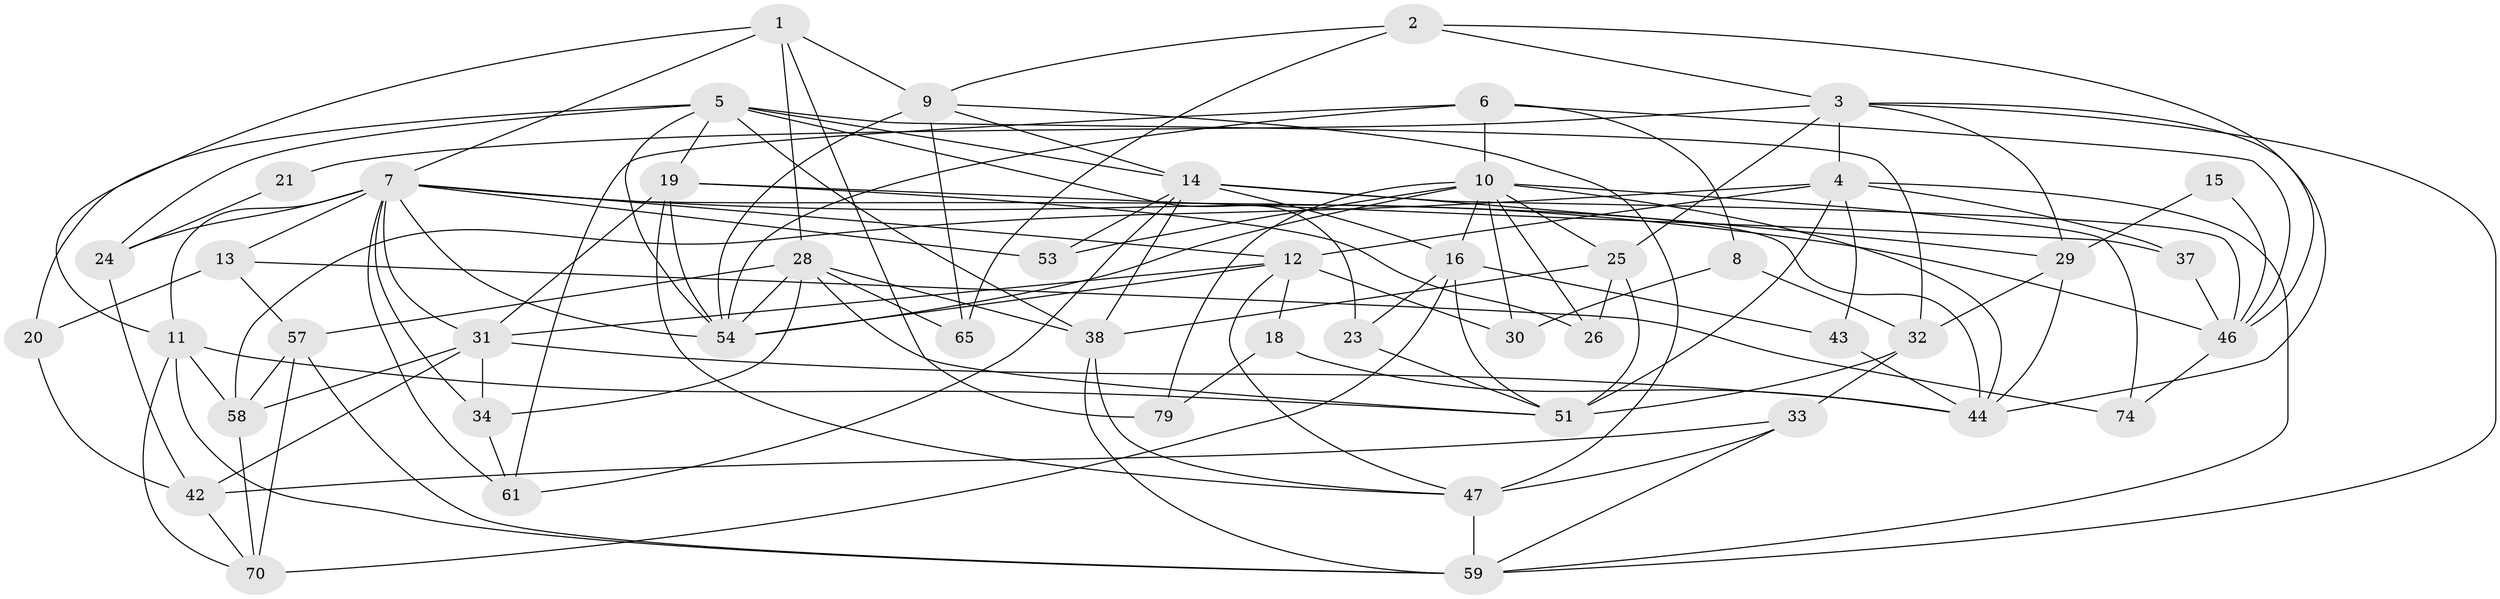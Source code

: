 // original degree distribution, {3: 0.2857142857142857, 5: 0.15476190476190477, 8: 0.023809523809523808, 4: 0.2976190476190476, 6: 0.05952380952380952, 2: 0.13095238095238096, 7: 0.03571428571428571, 10: 0.011904761904761904}
// Generated by graph-tools (version 1.1) at 2025/42/03/06/25 10:42:01]
// undirected, 49 vertices, 127 edges
graph export_dot {
graph [start="1"]
  node [color=gray90,style=filled];
  1 [super="+17"];
  2 [super="+27"];
  3 [super="+82"];
  4 [super="+64"];
  5 [super="+81"];
  6 [super="+22"];
  7 [super="+69"];
  8;
  9 [super="+62"];
  10 [super="+50"];
  11 [super="+73"];
  12 [super="+36"];
  13 [super="+67"];
  14 [super="+49"];
  15;
  16 [super="+55"];
  18 [super="+56"];
  19 [super="+40"];
  20;
  21;
  23 [super="+71"];
  24 [super="+35"];
  25 [super="+63"];
  26;
  28 [super="+41"];
  29 [super="+48"];
  30 [super="+60"];
  31 [super="+76"];
  32 [super="+66"];
  33;
  34 [super="+39"];
  37;
  38;
  42 [super="+45"];
  43;
  44;
  46 [super="+75"];
  47 [super="+68"];
  51 [super="+52"];
  53 [super="+77"];
  54 [super="+83"];
  57 [super="+78"];
  58 [super="+72"];
  59 [super="+80"];
  61;
  65;
  70 [super="+84"];
  74;
  79;
  1 -- 79;
  1 -- 7;
  1 -- 28;
  1 -- 9;
  1 -- 11;
  2 -- 65;
  2 -- 46;
  2 -- 3;
  2 -- 9;
  3 -- 4;
  3 -- 44;
  3 -- 59;
  3 -- 21;
  3 -- 29;
  3 -- 25;
  4 -- 51 [weight=2];
  4 -- 59;
  4 -- 37;
  4 -- 43;
  4 -- 58;
  4 -- 12;
  5 -- 38;
  5 -- 32 [weight=2];
  5 -- 14;
  5 -- 54;
  5 -- 24;
  5 -- 19;
  5 -- 20;
  5 -- 23;
  6 -- 10;
  6 -- 54;
  6 -- 8;
  6 -- 46;
  6 -- 61;
  7 -- 34;
  7 -- 11;
  7 -- 44;
  7 -- 54;
  7 -- 24;
  7 -- 61;
  7 -- 53;
  7 -- 13;
  7 -- 31;
  7 -- 12;
  7 -- 46;
  8 -- 30;
  8 -- 32;
  9 -- 54;
  9 -- 65;
  9 -- 14;
  9 -- 47;
  10 -- 16;
  10 -- 26;
  10 -- 74;
  10 -- 79;
  10 -- 25;
  10 -- 44;
  10 -- 53 [weight=2];
  10 -- 54;
  10 -- 30;
  11 -- 58 [weight=2];
  11 -- 70;
  11 -- 51;
  11 -- 59;
  12 -- 47;
  12 -- 18;
  12 -- 54;
  12 -- 31;
  12 -- 30;
  13 -- 74;
  13 -- 20;
  13 -- 57;
  14 -- 16;
  14 -- 38;
  14 -- 46 [weight=2];
  14 -- 53;
  14 -- 61;
  14 -- 29;
  15 -- 46;
  15 -- 29;
  16 -- 51;
  16 -- 23;
  16 -- 43;
  16 -- 70;
  18 -- 44;
  18 -- 79;
  19 -- 37;
  19 -- 26;
  19 -- 54;
  19 -- 47;
  19 -- 31;
  20 -- 42;
  21 -- 24;
  23 -- 51;
  24 -- 42;
  25 -- 38;
  25 -- 26;
  25 -- 51;
  28 -- 34;
  28 -- 65;
  28 -- 51;
  28 -- 38;
  28 -- 54;
  28 -- 57;
  29 -- 32;
  29 -- 44;
  31 -- 44;
  31 -- 34;
  31 -- 58;
  31 -- 42;
  32 -- 51;
  32 -- 33;
  33 -- 42;
  33 -- 59;
  33 -- 47;
  34 -- 61;
  37 -- 46;
  38 -- 47;
  38 -- 59;
  42 -- 70;
  43 -- 44;
  46 -- 74;
  47 -- 59;
  57 -- 58;
  57 -- 59;
  57 -- 70;
  58 -- 70;
}
